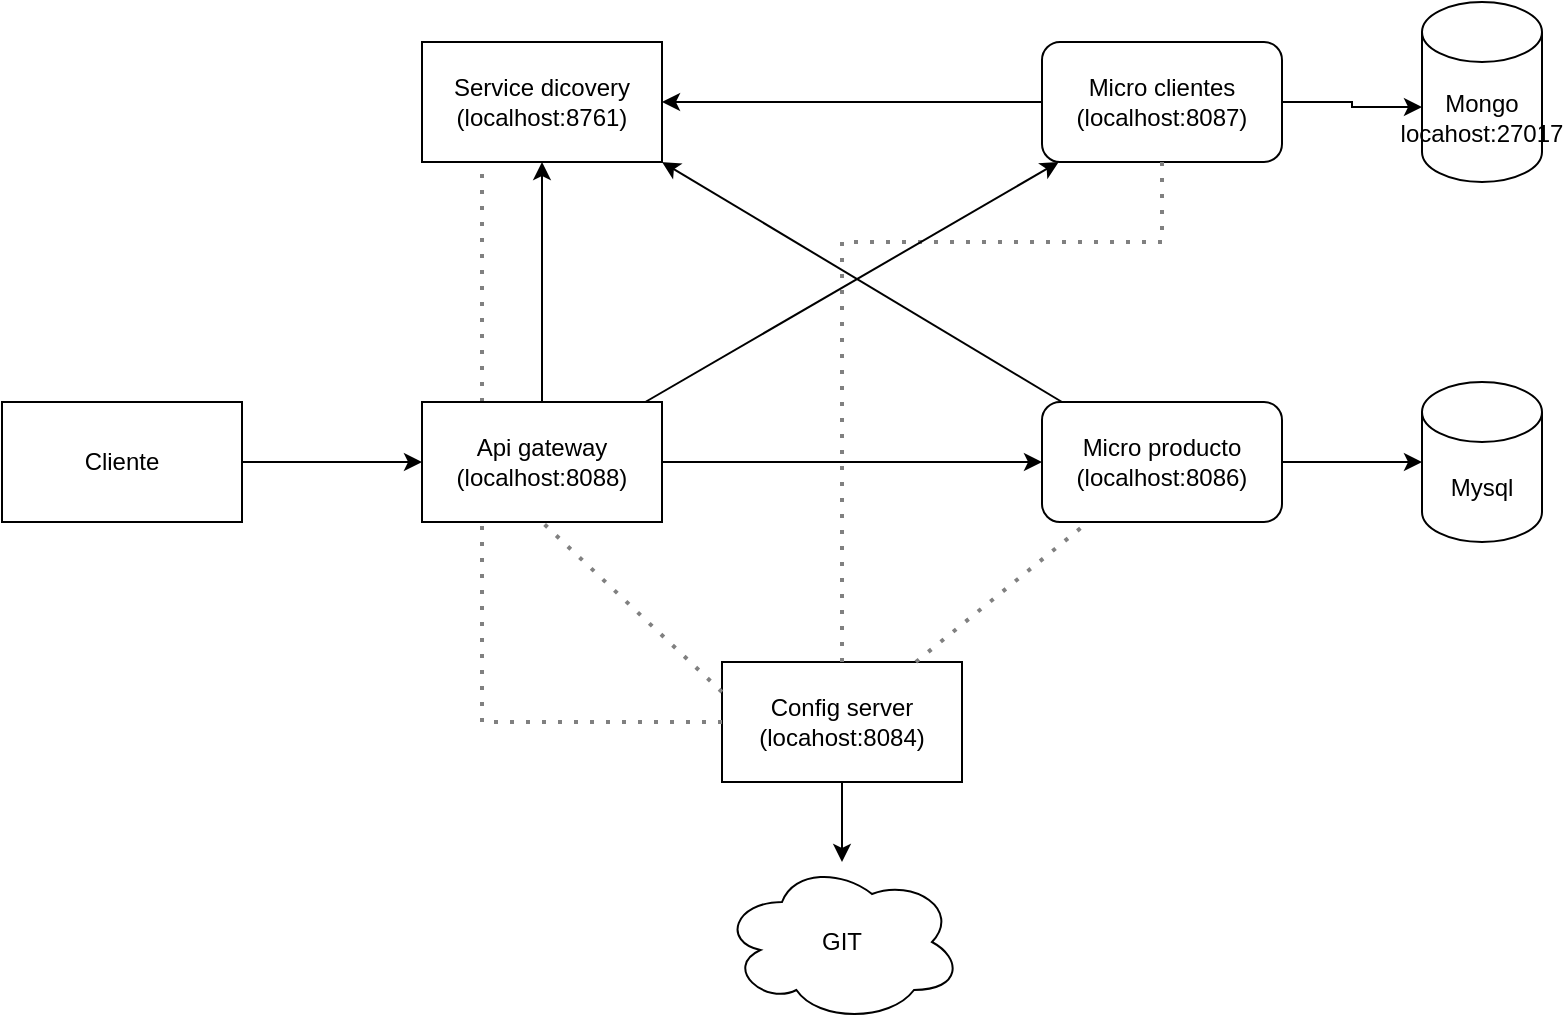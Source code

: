 <mxfile version="20.3.7" type="device"><diagram id="5QSijMFweeqN4IxQnmMF" name="Página-1"><mxGraphModel dx="1037" dy="579" grid="1" gridSize="10" guides="1" tooltips="1" connect="1" arrows="1" fold="1" page="1" pageScale="1" pageWidth="827" pageHeight="1169" math="0" shadow="0"><root><mxCell id="0"/><mxCell id="1" parent="0"/><mxCell id="PoVjccmQbivYy5rJsE9R-2" value="Mongo locahost:27017" style="shape=cylinder3;whiteSpace=wrap;html=1;boundedLbl=1;backgroundOutline=1;size=15;" parent="1" vertex="1"><mxGeometry x="740" y="30" width="60" height="90" as="geometry"/></mxCell><mxCell id="PoVjccmQbivYy5rJsE9R-9" style="edgeStyle=orthogonalEdgeStyle;rounded=0;orthogonalLoop=1;jettySize=auto;html=1;exitX=1;exitY=0.5;exitDx=0;exitDy=0;" parent="1" source="PoVjccmQbivYy5rJsE9R-4" target="PoVjccmQbivYy5rJsE9R-8" edge="1"><mxGeometry relative="1" as="geometry"/></mxCell><mxCell id="PoVjccmQbivYy5rJsE9R-25" style="rounded=0;orthogonalLoop=1;jettySize=auto;html=1;entryX=1;entryY=1;entryDx=0;entryDy=0;" parent="1" source="PoVjccmQbivYy5rJsE9R-4" target="PoVjccmQbivYy5rJsE9R-11" edge="1"><mxGeometry relative="1" as="geometry"/></mxCell><mxCell id="PoVjccmQbivYy5rJsE9R-4" value="Micro producto (localhost:8086)" style="rounded=1;whiteSpace=wrap;html=1;" parent="1" vertex="1"><mxGeometry x="550" y="230" width="120" height="60" as="geometry"/></mxCell><mxCell id="PoVjccmQbivYy5rJsE9R-7" style="edgeStyle=orthogonalEdgeStyle;rounded=0;orthogonalLoop=1;jettySize=auto;html=1;entryX=0;entryY=0;entryDx=0;entryDy=52.5;entryPerimeter=0;" parent="1" source="PoVjccmQbivYy5rJsE9R-5" target="PoVjccmQbivYy5rJsE9R-2" edge="1"><mxGeometry relative="1" as="geometry"/></mxCell><mxCell id="PoVjccmQbivYy5rJsE9R-12" style="edgeStyle=orthogonalEdgeStyle;rounded=0;orthogonalLoop=1;jettySize=auto;html=1;entryX=1;entryY=0.5;entryDx=0;entryDy=0;" parent="1" source="PoVjccmQbivYy5rJsE9R-5" target="PoVjccmQbivYy5rJsE9R-11" edge="1"><mxGeometry relative="1" as="geometry"/></mxCell><mxCell id="PoVjccmQbivYy5rJsE9R-5" value="Micro clientes (localhost:8087)" style="rounded=1;whiteSpace=wrap;html=1;" parent="1" vertex="1"><mxGeometry x="550" y="50" width="120" height="60" as="geometry"/></mxCell><mxCell id="PoVjccmQbivYy5rJsE9R-8" value="Mysql" style="shape=cylinder3;whiteSpace=wrap;html=1;boundedLbl=1;backgroundOutline=1;size=15;" parent="1" vertex="1"><mxGeometry x="740" y="220" width="60" height="80" as="geometry"/></mxCell><mxCell id="PoVjccmQbivYy5rJsE9R-11" value="Service dicovery (localhost:8761)" style="rounded=0;whiteSpace=wrap;html=1;" parent="1" vertex="1"><mxGeometry x="240" y="50" width="120" height="60" as="geometry"/></mxCell><mxCell id="PoVjccmQbivYy5rJsE9R-17" style="edgeStyle=orthogonalEdgeStyle;rounded=0;orthogonalLoop=1;jettySize=auto;html=1;" parent="1" source="PoVjccmQbivYy5rJsE9R-15" target="PoVjccmQbivYy5rJsE9R-16" edge="1"><mxGeometry relative="1" as="geometry"/></mxCell><mxCell id="PoVjccmQbivYy5rJsE9R-15" value="Config server (locahost:8084)" style="rounded=0;whiteSpace=wrap;html=1;" parent="1" vertex="1"><mxGeometry x="390" y="360" width="120" height="60" as="geometry"/></mxCell><mxCell id="PoVjccmQbivYy5rJsE9R-16" value="GIT" style="ellipse;shape=cloud;whiteSpace=wrap;html=1;" parent="1" vertex="1"><mxGeometry x="390" y="460" width="120" height="80" as="geometry"/></mxCell><mxCell id="PoVjccmQbivYy5rJsE9R-20" value="" style="endArrow=none;dashed=1;html=1;dashPattern=1 3;strokeWidth=2;rounded=0;strokeColor=#808080;" parent="1" source="PoVjccmQbivYy5rJsE9R-15" target="PoVjccmQbivYy5rJsE9R-4" edge="1"><mxGeometry width="50" height="50" relative="1" as="geometry"><mxPoint x="480" y="400" as="sourcePoint"/><mxPoint x="530" y="350" as="targetPoint"/></mxGeometry></mxCell><mxCell id="PoVjccmQbivYy5rJsE9R-21" value="" style="endArrow=none;dashed=1;html=1;dashPattern=1 3;strokeWidth=2;rounded=0;entryX=0.5;entryY=1;entryDx=0;entryDy=0;strokeColor=#808080;" parent="1" source="PoVjccmQbivYy5rJsE9R-15" target="PoVjccmQbivYy5rJsE9R-5" edge="1"><mxGeometry width="50" height="50" relative="1" as="geometry"><mxPoint x="670" y="300" as="sourcePoint"/><mxPoint x="720" y="250" as="targetPoint"/><Array as="points"><mxPoint x="450" y="150"/><mxPoint x="610" y="150"/></Array></mxGeometry></mxCell><mxCell id="PoVjccmQbivYy5rJsE9R-23" value="" style="endArrow=none;dashed=1;html=1;dashPattern=1 3;strokeWidth=2;rounded=0;exitX=0;exitY=0.5;exitDx=0;exitDy=0;entryX=0.25;entryY=1;entryDx=0;entryDy=0;strokeColor=#808080;" parent="1" source="PoVjccmQbivYy5rJsE9R-15" target="PoVjccmQbivYy5rJsE9R-11" edge="1"><mxGeometry width="50" height="50" relative="1" as="geometry"><mxPoint x="200" y="290" as="sourcePoint"/><mxPoint x="250" y="240" as="targetPoint"/><Array as="points"><mxPoint x="270" y="390"/></Array></mxGeometry></mxCell><mxCell id="PoVjccmQbivYy5rJsE9R-26" style="edgeStyle=none;rounded=0;orthogonalLoop=1;jettySize=auto;html=1;entryX=0.5;entryY=1;entryDx=0;entryDy=0;" parent="1" source="PoVjccmQbivYy5rJsE9R-24" target="PoVjccmQbivYy5rJsE9R-11" edge="1"><mxGeometry relative="1" as="geometry"/></mxCell><mxCell id="PoVjccmQbivYy5rJsE9R-27" style="edgeStyle=none;rounded=0;orthogonalLoop=1;jettySize=auto;html=1;" parent="1" source="PoVjccmQbivYy5rJsE9R-24" target="PoVjccmQbivYy5rJsE9R-5" edge="1"><mxGeometry relative="1" as="geometry"/></mxCell><mxCell id="PoVjccmQbivYy5rJsE9R-28" style="edgeStyle=none;rounded=0;orthogonalLoop=1;jettySize=auto;html=1;" parent="1" source="PoVjccmQbivYy5rJsE9R-24" target="PoVjccmQbivYy5rJsE9R-4" edge="1"><mxGeometry relative="1" as="geometry"/></mxCell><mxCell id="PoVjccmQbivYy5rJsE9R-24" value="Api gateway (localhost:8088)" style="rounded=0;whiteSpace=wrap;html=1;" parent="1" vertex="1"><mxGeometry x="240" y="230" width="120" height="60" as="geometry"/></mxCell><mxCell id="PoVjccmQbivYy5rJsE9R-30" value="" style="endArrow=none;dashed=1;html=1;dashPattern=1 3;strokeWidth=2;rounded=0;entryX=0.5;entryY=1;entryDx=0;entryDy=0;exitX=0;exitY=0.25;exitDx=0;exitDy=0;strokeColor=#808080;" parent="1" source="PoVjccmQbivYy5rJsE9R-15" target="PoVjccmQbivYy5rJsE9R-24" edge="1"><mxGeometry width="50" height="50" relative="1" as="geometry"><mxPoint x="290" y="370" as="sourcePoint"/><mxPoint x="340" y="320" as="targetPoint"/></mxGeometry></mxCell><mxCell id="PoVjccmQbivYy5rJsE9R-32" style="edgeStyle=none;rounded=0;orthogonalLoop=1;jettySize=auto;html=1;entryX=0;entryY=0.5;entryDx=0;entryDy=0;" parent="1" source="PoVjccmQbivYy5rJsE9R-31" target="PoVjccmQbivYy5rJsE9R-24" edge="1"><mxGeometry relative="1" as="geometry"/></mxCell><mxCell id="PoVjccmQbivYy5rJsE9R-31" value="Cliente" style="rounded=0;whiteSpace=wrap;html=1;" parent="1" vertex="1"><mxGeometry x="30" y="230" width="120" height="60" as="geometry"/></mxCell></root></mxGraphModel></diagram></mxfile>